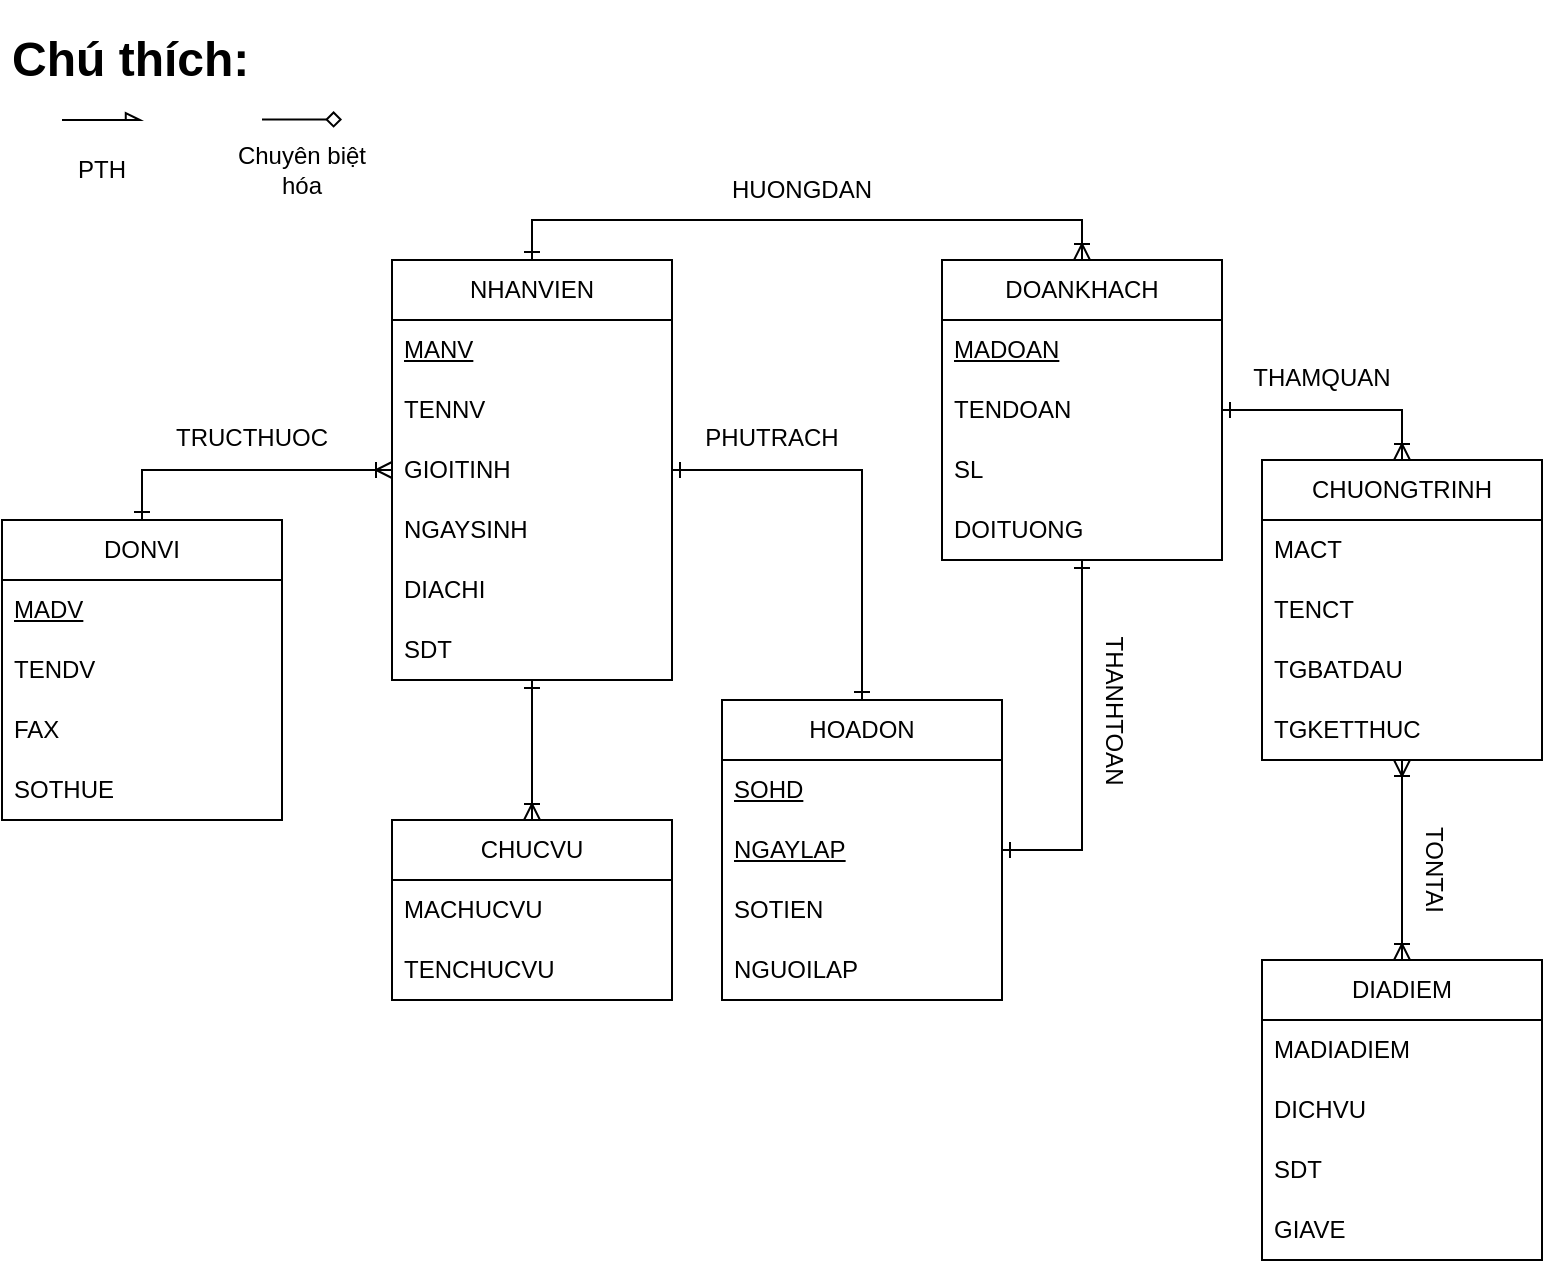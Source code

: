 <mxfile version="23.0.2" type="google" pages="5">
  <diagram name="bt1" id="QQmnQMaMbj445_7_Jpsu">
    <mxGraphModel grid="1" page="1" gridSize="10" guides="1" tooltips="1" connect="1" arrows="1" fold="1" pageScale="1" pageWidth="850" pageHeight="1100" math="0" shadow="0">
      <root>
        <mxCell id="0" />
        <mxCell id="1" parent="0" />
        <mxCell id="2URkRpyE8-gBRinANKgn-56" value="&lt;h1&gt;Chú thích:&lt;/h1&gt;" style="text;html=1;strokeColor=none;fillColor=none;spacing=5;spacingTop=-20;whiteSpace=wrap;overflow=hidden;rounded=0;" vertex="1" parent="1">
          <mxGeometry x="40" y="30" width="190" height="100" as="geometry" />
        </mxCell>
        <mxCell id="2URkRpyE8-gBRinANKgn-46" style="edgeStyle=orthogonalEdgeStyle;rounded=0;orthogonalLoop=1;jettySize=auto;html=1;exitX=0;exitY=0.5;exitDx=0;exitDy=0;entryX=0.5;entryY=0;entryDx=0;entryDy=0;endArrow=ERone;endFill=0;startArrow=ERoneToMany;startFill=0;" edge="1" parent="1" source="2URkRpyE8-gBRinANKgn-1" target="2URkRpyE8-gBRinANKgn-17">
          <mxGeometry relative="1" as="geometry" />
        </mxCell>
        <mxCell id="2URkRpyE8-gBRinANKgn-1" value="NHANVIEN" style="swimlane;fontStyle=0;childLayout=stackLayout;horizontal=1;startSize=30;horizontalStack=0;resizeParent=1;resizeParentMax=0;resizeLast=0;collapsible=1;marginBottom=0;whiteSpace=wrap;html=1;" vertex="1" parent="1">
          <mxGeometry x="235" y="150" width="140" height="210" as="geometry">
            <mxRectangle x="285" y="150" width="100" height="30" as="alternateBounds" />
          </mxGeometry>
        </mxCell>
        <mxCell id="2URkRpyE8-gBRinANKgn-2" value="&lt;u&gt;MANV&lt;/u&gt;" style="text;strokeColor=none;fillColor=none;align=left;verticalAlign=middle;spacingLeft=4;spacingRight=4;overflow=hidden;points=[[0,0.5],[1,0.5]];portConstraint=eastwest;rotatable=0;whiteSpace=wrap;html=1;" vertex="1" parent="2URkRpyE8-gBRinANKgn-1">
          <mxGeometry y="30" width="140" height="30" as="geometry" />
        </mxCell>
        <mxCell id="2URkRpyE8-gBRinANKgn-3" value="TENNV" style="text;strokeColor=none;fillColor=none;align=left;verticalAlign=middle;spacingLeft=4;spacingRight=4;overflow=hidden;points=[[0,0.5],[1,0.5]];portConstraint=eastwest;rotatable=0;whiteSpace=wrap;html=1;" vertex="1" parent="2URkRpyE8-gBRinANKgn-1">
          <mxGeometry y="60" width="140" height="30" as="geometry" />
        </mxCell>
        <mxCell id="2URkRpyE8-gBRinANKgn-4" value="GIOITINH" style="text;strokeColor=none;fillColor=none;align=left;verticalAlign=middle;spacingLeft=4;spacingRight=4;overflow=hidden;points=[[0,0.5],[1,0.5]];portConstraint=eastwest;rotatable=0;whiteSpace=wrap;html=1;" vertex="1" parent="2URkRpyE8-gBRinANKgn-1">
          <mxGeometry y="90" width="140" height="30" as="geometry" />
        </mxCell>
        <mxCell id="2URkRpyE8-gBRinANKgn-13" value="NGAYSINH" style="text;strokeColor=none;fillColor=none;align=left;verticalAlign=middle;spacingLeft=4;spacingRight=4;overflow=hidden;points=[[0,0.5],[1,0.5]];portConstraint=eastwest;rotatable=0;whiteSpace=wrap;html=1;" vertex="1" parent="2URkRpyE8-gBRinANKgn-1">
          <mxGeometry y="120" width="140" height="30" as="geometry" />
        </mxCell>
        <mxCell id="2URkRpyE8-gBRinANKgn-14" value="DIACHI" style="text;strokeColor=none;fillColor=none;align=left;verticalAlign=middle;spacingLeft=4;spacingRight=4;overflow=hidden;points=[[0,0.5],[1,0.5]];portConstraint=eastwest;rotatable=0;whiteSpace=wrap;html=1;" vertex="1" parent="2URkRpyE8-gBRinANKgn-1">
          <mxGeometry y="150" width="140" height="30" as="geometry" />
        </mxCell>
        <mxCell id="2URkRpyE8-gBRinANKgn-15" value="SDT" style="text;strokeColor=none;fillColor=none;align=left;verticalAlign=middle;spacingLeft=4;spacingRight=4;overflow=hidden;points=[[0,0.5],[1,0.5]];portConstraint=eastwest;rotatable=0;whiteSpace=wrap;html=1;" vertex="1" parent="2URkRpyE8-gBRinANKgn-1">
          <mxGeometry y="180" width="140" height="30" as="geometry" />
        </mxCell>
        <mxCell id="2URkRpyE8-gBRinANKgn-47" style="edgeStyle=orthogonalEdgeStyle;rounded=0;orthogonalLoop=1;jettySize=auto;html=1;exitX=0.5;exitY=0;exitDx=0;exitDy=0;entryX=0.5;entryY=0;entryDx=0;entryDy=0;endArrow=ERone;endFill=0;startArrow=ERoneToMany;startFill=0;" edge="1" parent="1" source="2URkRpyE8-gBRinANKgn-5" target="2URkRpyE8-gBRinANKgn-1">
          <mxGeometry relative="1" as="geometry" />
        </mxCell>
        <mxCell id="2URkRpyE8-gBRinANKgn-48" style="edgeStyle=orthogonalEdgeStyle;rounded=0;orthogonalLoop=1;jettySize=auto;html=1;exitX=1;exitY=0.5;exitDx=0;exitDy=0;entryX=0.5;entryY=0;entryDx=0;entryDy=0;startArrow=ERone;startFill=0;endArrow=ERoneToMany;endFill=0;" edge="1" parent="1" source="2URkRpyE8-gBRinANKgn-5" target="2URkRpyE8-gBRinANKgn-26">
          <mxGeometry relative="1" as="geometry" />
        </mxCell>
        <mxCell id="2URkRpyE8-gBRinANKgn-5" value="DOANKHACH" style="swimlane;fontStyle=0;childLayout=stackLayout;horizontal=1;startSize=30;horizontalStack=0;resizeParent=1;resizeParentMax=0;resizeLast=0;collapsible=1;marginBottom=0;whiteSpace=wrap;html=1;" vertex="1" parent="1">
          <mxGeometry x="510" y="150" width="140" height="150" as="geometry">
            <mxRectangle x="560" y="150" width="120" height="30" as="alternateBounds" />
          </mxGeometry>
        </mxCell>
        <mxCell id="2URkRpyE8-gBRinANKgn-6" value="&lt;u&gt;MADOAN&lt;/u&gt;" style="text;strokeColor=none;fillColor=none;align=left;verticalAlign=middle;spacingLeft=4;spacingRight=4;overflow=hidden;points=[[0,0.5],[1,0.5]];portConstraint=eastwest;rotatable=0;whiteSpace=wrap;html=1;" vertex="1" parent="2URkRpyE8-gBRinANKgn-5">
          <mxGeometry y="30" width="140" height="30" as="geometry" />
        </mxCell>
        <mxCell id="2URkRpyE8-gBRinANKgn-7" value="TENDOAN" style="text;strokeColor=none;fillColor=none;align=left;verticalAlign=middle;spacingLeft=4;spacingRight=4;overflow=hidden;points=[[0,0.5],[1,0.5]];portConstraint=eastwest;rotatable=0;whiteSpace=wrap;html=1;" vertex="1" parent="2URkRpyE8-gBRinANKgn-5">
          <mxGeometry y="60" width="140" height="30" as="geometry" />
        </mxCell>
        <mxCell id="2URkRpyE8-gBRinANKgn-8" value="SL" style="text;strokeColor=none;fillColor=none;align=left;verticalAlign=middle;spacingLeft=4;spacingRight=4;overflow=hidden;points=[[0,0.5],[1,0.5]];portConstraint=eastwest;rotatable=0;whiteSpace=wrap;html=1;" vertex="1" parent="2URkRpyE8-gBRinANKgn-5">
          <mxGeometry y="90" width="140" height="30" as="geometry" />
        </mxCell>
        <mxCell id="2URkRpyE8-gBRinANKgn-16" value="DOITUONG" style="text;strokeColor=none;fillColor=none;align=left;verticalAlign=middle;spacingLeft=4;spacingRight=4;overflow=hidden;points=[[0,0.5],[1,0.5]];portConstraint=eastwest;rotatable=0;whiteSpace=wrap;html=1;" vertex="1" parent="2URkRpyE8-gBRinANKgn-5">
          <mxGeometry y="120" width="140" height="30" as="geometry" />
        </mxCell>
        <mxCell id="2URkRpyE8-gBRinANKgn-17" value="DONVI" style="swimlane;fontStyle=0;childLayout=stackLayout;horizontal=1;startSize=30;horizontalStack=0;resizeParent=1;resizeParentMax=0;resizeLast=0;collapsible=1;marginBottom=0;whiteSpace=wrap;html=1;" vertex="1" parent="1">
          <mxGeometry x="40" y="280" width="140" height="150" as="geometry" />
        </mxCell>
        <mxCell id="2URkRpyE8-gBRinANKgn-18" value="&lt;u&gt;MADV&lt;/u&gt;" style="text;strokeColor=none;fillColor=none;align=left;verticalAlign=middle;spacingLeft=4;spacingRight=4;overflow=hidden;points=[[0,0.5],[1,0.5]];portConstraint=eastwest;rotatable=0;whiteSpace=wrap;html=1;" vertex="1" parent="2URkRpyE8-gBRinANKgn-17">
          <mxGeometry y="30" width="140" height="30" as="geometry" />
        </mxCell>
        <mxCell id="2URkRpyE8-gBRinANKgn-19" value="TENDV" style="text;strokeColor=none;fillColor=none;align=left;verticalAlign=middle;spacingLeft=4;spacingRight=4;overflow=hidden;points=[[0,0.5],[1,0.5]];portConstraint=eastwest;rotatable=0;whiteSpace=wrap;html=1;" vertex="1" parent="2URkRpyE8-gBRinANKgn-17">
          <mxGeometry y="60" width="140" height="30" as="geometry" />
        </mxCell>
        <mxCell id="2URkRpyE8-gBRinANKgn-20" value="FAX" style="text;strokeColor=none;fillColor=none;align=left;verticalAlign=middle;spacingLeft=4;spacingRight=4;overflow=hidden;points=[[0,0.5],[1,0.5]];portConstraint=eastwest;rotatable=0;whiteSpace=wrap;html=1;" vertex="1" parent="2URkRpyE8-gBRinANKgn-17">
          <mxGeometry y="90" width="140" height="30" as="geometry" />
        </mxCell>
        <mxCell id="2URkRpyE8-gBRinANKgn-21" value="SOTHUE" style="text;strokeColor=none;fillColor=none;align=left;verticalAlign=middle;spacingLeft=4;spacingRight=4;overflow=hidden;points=[[0,0.5],[1,0.5]];portConstraint=eastwest;rotatable=0;whiteSpace=wrap;html=1;" vertex="1" parent="2URkRpyE8-gBRinANKgn-17">
          <mxGeometry y="120" width="140" height="30" as="geometry" />
        </mxCell>
        <mxCell id="2URkRpyE8-gBRinANKgn-57" style="edgeStyle=orthogonalEdgeStyle;rounded=0;orthogonalLoop=1;jettySize=auto;html=1;exitX=0.5;exitY=0;exitDx=0;exitDy=0;endArrow=ERone;endFill=0;startArrow=ERoneToMany;startFill=0;" edge="1" parent="1" source="2URkRpyE8-gBRinANKgn-22" target="2URkRpyE8-gBRinANKgn-1">
          <mxGeometry relative="1" as="geometry" />
        </mxCell>
        <mxCell id="2URkRpyE8-gBRinANKgn-22" value="CHUCVU" style="swimlane;fontStyle=0;childLayout=stackLayout;horizontal=1;startSize=30;horizontalStack=0;resizeParent=1;resizeParentMax=0;resizeLast=0;collapsible=1;marginBottom=0;whiteSpace=wrap;html=1;" vertex="1" parent="1">
          <mxGeometry x="235" y="430" width="140" height="90" as="geometry">
            <mxRectangle x="310" y="430" width="90" height="30" as="alternateBounds" />
          </mxGeometry>
        </mxCell>
        <mxCell id="2URkRpyE8-gBRinANKgn-23" value="MACHUCVU" style="text;strokeColor=none;fillColor=none;align=left;verticalAlign=middle;spacingLeft=4;spacingRight=4;overflow=hidden;points=[[0,0.5],[1,0.5]];portConstraint=eastwest;rotatable=0;whiteSpace=wrap;html=1;" vertex="1" parent="2URkRpyE8-gBRinANKgn-22">
          <mxGeometry y="30" width="140" height="30" as="geometry" />
        </mxCell>
        <mxCell id="2URkRpyE8-gBRinANKgn-24" value="TENCHUCVU" style="text;strokeColor=none;fillColor=none;align=left;verticalAlign=middle;spacingLeft=4;spacingRight=4;overflow=hidden;points=[[0,0.5],[1,0.5]];portConstraint=eastwest;rotatable=0;whiteSpace=wrap;html=1;" vertex="1" parent="2URkRpyE8-gBRinANKgn-22">
          <mxGeometry y="60" width="140" height="30" as="geometry" />
        </mxCell>
        <mxCell id="2URkRpyE8-gBRinANKgn-26" value="CHUONGTRINH" style="swimlane;fontStyle=0;childLayout=stackLayout;horizontal=1;startSize=30;horizontalStack=0;resizeParent=1;resizeParentMax=0;resizeLast=0;collapsible=1;marginBottom=0;whiteSpace=wrap;html=1;" vertex="1" parent="1">
          <mxGeometry x="670" y="250" width="140" height="150" as="geometry">
            <mxRectangle x="720" y="250" width="130" height="30" as="alternateBounds" />
          </mxGeometry>
        </mxCell>
        <mxCell id="2URkRpyE8-gBRinANKgn-27" value="MACT" style="text;strokeColor=none;fillColor=none;align=left;verticalAlign=middle;spacingLeft=4;spacingRight=4;overflow=hidden;points=[[0,0.5],[1,0.5]];portConstraint=eastwest;rotatable=0;whiteSpace=wrap;html=1;" vertex="1" parent="2URkRpyE8-gBRinANKgn-26">
          <mxGeometry y="30" width="140" height="30" as="geometry" />
        </mxCell>
        <mxCell id="2URkRpyE8-gBRinANKgn-28" value="TENCT" style="text;strokeColor=none;fillColor=none;align=left;verticalAlign=middle;spacingLeft=4;spacingRight=4;overflow=hidden;points=[[0,0.5],[1,0.5]];portConstraint=eastwest;rotatable=0;whiteSpace=wrap;html=1;" vertex="1" parent="2URkRpyE8-gBRinANKgn-26">
          <mxGeometry y="60" width="140" height="30" as="geometry" />
        </mxCell>
        <mxCell id="2URkRpyE8-gBRinANKgn-29" value="TGBATDAU" style="text;strokeColor=none;fillColor=none;align=left;verticalAlign=middle;spacingLeft=4;spacingRight=4;overflow=hidden;points=[[0,0.5],[1,0.5]];portConstraint=eastwest;rotatable=0;whiteSpace=wrap;html=1;" vertex="1" parent="2URkRpyE8-gBRinANKgn-26">
          <mxGeometry y="90" width="140" height="30" as="geometry" />
        </mxCell>
        <mxCell id="2URkRpyE8-gBRinANKgn-30" value="TGKETTHUC" style="text;strokeColor=none;fillColor=none;align=left;verticalAlign=middle;spacingLeft=4;spacingRight=4;overflow=hidden;points=[[0,0.5],[1,0.5]];portConstraint=eastwest;rotatable=0;whiteSpace=wrap;html=1;" vertex="1" parent="2URkRpyE8-gBRinANKgn-26">
          <mxGeometry y="120" width="140" height="30" as="geometry" />
        </mxCell>
        <mxCell id="2URkRpyE8-gBRinANKgn-53" style="edgeStyle=orthogonalEdgeStyle;rounded=0;orthogonalLoop=1;jettySize=auto;html=1;exitX=0.5;exitY=0;exitDx=0;exitDy=0;entryX=0.5;entryY=1;entryDx=0;entryDy=0;endArrow=ERoneToMany;endFill=0;startArrow=ERoneToMany;startFill=0;" edge="1" parent="1" source="2URkRpyE8-gBRinANKgn-32" target="2URkRpyE8-gBRinANKgn-26">
          <mxGeometry relative="1" as="geometry" />
        </mxCell>
        <mxCell id="2URkRpyE8-gBRinANKgn-32" value="DIADIEM" style="swimlane;fontStyle=0;childLayout=stackLayout;horizontal=1;startSize=30;horizontalStack=0;resizeParent=1;resizeParentMax=0;resizeLast=0;collapsible=1;marginBottom=0;whiteSpace=wrap;html=1;" vertex="1" parent="1">
          <mxGeometry x="670" y="500" width="140" height="150" as="geometry">
            <mxRectangle x="695" y="480" width="90" height="30" as="alternateBounds" />
          </mxGeometry>
        </mxCell>
        <mxCell id="2URkRpyE8-gBRinANKgn-33" value="MADIADIEM" style="text;strokeColor=none;fillColor=none;align=left;verticalAlign=middle;spacingLeft=4;spacingRight=4;overflow=hidden;points=[[0,0.5],[1,0.5]];portConstraint=eastwest;rotatable=0;whiteSpace=wrap;html=1;" vertex="1" parent="2URkRpyE8-gBRinANKgn-32">
          <mxGeometry y="30" width="140" height="30" as="geometry" />
        </mxCell>
        <mxCell id="2URkRpyE8-gBRinANKgn-34" value="DICHVU" style="text;strokeColor=none;fillColor=none;align=left;verticalAlign=middle;spacingLeft=4;spacingRight=4;overflow=hidden;points=[[0,0.5],[1,0.5]];portConstraint=eastwest;rotatable=0;whiteSpace=wrap;html=1;" vertex="1" parent="2URkRpyE8-gBRinANKgn-32">
          <mxGeometry y="60" width="140" height="30" as="geometry" />
        </mxCell>
        <mxCell id="2URkRpyE8-gBRinANKgn-35" value="SDT" style="text;strokeColor=none;fillColor=none;align=left;verticalAlign=middle;spacingLeft=4;spacingRight=4;overflow=hidden;points=[[0,0.5],[1,0.5]];portConstraint=eastwest;rotatable=0;whiteSpace=wrap;html=1;" vertex="1" parent="2URkRpyE8-gBRinANKgn-32">
          <mxGeometry y="90" width="140" height="30" as="geometry" />
        </mxCell>
        <mxCell id="2URkRpyE8-gBRinANKgn-36" value="GIAVE" style="text;strokeColor=none;fillColor=none;align=left;verticalAlign=middle;spacingLeft=4;spacingRight=4;overflow=hidden;points=[[0,0.5],[1,0.5]];portConstraint=eastwest;rotatable=0;whiteSpace=wrap;html=1;" vertex="1" parent="2URkRpyE8-gBRinANKgn-32">
          <mxGeometry y="120" width="140" height="30" as="geometry" />
        </mxCell>
        <mxCell id="2URkRpyE8-gBRinANKgn-42" style="edgeStyle=orthogonalEdgeStyle;rounded=0;orthogonalLoop=1;jettySize=auto;html=1;exitX=0.5;exitY=0;exitDx=0;exitDy=0;entryX=1;entryY=0.5;entryDx=0;entryDy=0;endArrow=ERone;endFill=0;startArrow=ERone;startFill=0;" edge="1" parent="1" source="2URkRpyE8-gBRinANKgn-37" target="2URkRpyE8-gBRinANKgn-1">
          <mxGeometry relative="1" as="geometry" />
        </mxCell>
        <mxCell id="2URkRpyE8-gBRinANKgn-55" style="edgeStyle=orthogonalEdgeStyle;rounded=0;orthogonalLoop=1;jettySize=auto;html=1;exitX=1;exitY=0.5;exitDx=0;exitDy=0;entryX=0.5;entryY=1;entryDx=0;entryDy=0;startArrow=ERone;startFill=0;endArrow=ERone;endFill=0;" edge="1" parent="1" source="2URkRpyE8-gBRinANKgn-37" target="2URkRpyE8-gBRinANKgn-5">
          <mxGeometry relative="1" as="geometry" />
        </mxCell>
        <mxCell id="2URkRpyE8-gBRinANKgn-37" value="HOADON" style="swimlane;fontStyle=0;childLayout=stackLayout;horizontal=1;startSize=30;horizontalStack=0;resizeParent=1;resizeParentMax=0;resizeLast=0;collapsible=1;marginBottom=0;whiteSpace=wrap;html=1;" vertex="1" parent="1">
          <mxGeometry x="400" y="370" width="140" height="150" as="geometry">
            <mxRectangle x="490" y="320" width="90" height="30" as="alternateBounds" />
          </mxGeometry>
        </mxCell>
        <mxCell id="2URkRpyE8-gBRinANKgn-38" value="&lt;u&gt;SOHD&lt;/u&gt;" style="text;strokeColor=none;fillColor=none;align=left;verticalAlign=middle;spacingLeft=4;spacingRight=4;overflow=hidden;points=[[0,0.5],[1,0.5]];portConstraint=eastwest;rotatable=0;whiteSpace=wrap;html=1;" vertex="1" parent="2URkRpyE8-gBRinANKgn-37">
          <mxGeometry y="30" width="140" height="30" as="geometry" />
        </mxCell>
        <mxCell id="2URkRpyE8-gBRinANKgn-39" value="&lt;u&gt;NGAYLAP&lt;/u&gt;" style="text;strokeColor=none;fillColor=none;align=left;verticalAlign=middle;spacingLeft=4;spacingRight=4;overflow=hidden;points=[[0,0.5],[1,0.5]];portConstraint=eastwest;rotatable=0;whiteSpace=wrap;html=1;" vertex="1" parent="2URkRpyE8-gBRinANKgn-37">
          <mxGeometry y="60" width="140" height="30" as="geometry" />
        </mxCell>
        <mxCell id="2URkRpyE8-gBRinANKgn-40" value="SOTIEN" style="text;strokeColor=none;fillColor=none;align=left;verticalAlign=middle;spacingLeft=4;spacingRight=4;overflow=hidden;points=[[0,0.5],[1,0.5]];portConstraint=eastwest;rotatable=0;whiteSpace=wrap;html=1;" vertex="1" parent="2URkRpyE8-gBRinANKgn-37">
          <mxGeometry y="90" width="140" height="30" as="geometry" />
        </mxCell>
        <mxCell id="2URkRpyE8-gBRinANKgn-41" value="NGUOILAP" style="text;strokeColor=none;fillColor=none;align=left;verticalAlign=middle;spacingLeft=4;spacingRight=4;overflow=hidden;points=[[0,0.5],[1,0.5]];portConstraint=eastwest;rotatable=0;whiteSpace=wrap;html=1;" vertex="1" parent="2URkRpyE8-gBRinANKgn-37">
          <mxGeometry y="120" width="140" height="30" as="geometry" />
        </mxCell>
        <mxCell id="2URkRpyE8-gBRinANKgn-44" value="" style="endArrow=async;html=1;rounded=0;endFill=0;" edge="1" parent="1">
          <mxGeometry width="50" height="50" relative="1" as="geometry">
            <mxPoint x="70" y="80" as="sourcePoint" />
            <mxPoint x="110" y="80" as="targetPoint" />
          </mxGeometry>
        </mxCell>
        <mxCell id="2URkRpyE8-gBRinANKgn-45" value="PTH" style="text;html=1;strokeColor=none;fillColor=none;align=center;verticalAlign=middle;whiteSpace=wrap;rounded=0;" vertex="1" parent="1">
          <mxGeometry x="60" y="90" width="60" height="30" as="geometry" />
        </mxCell>
        <mxCell id="2URkRpyE8-gBRinANKgn-59" value="" style="endArrow=diamond;html=1;rounded=0;endFill=0;" edge="1" parent="1">
          <mxGeometry width="50" height="50" relative="1" as="geometry">
            <mxPoint x="170" y="79.71" as="sourcePoint" />
            <mxPoint x="210" y="79.71" as="targetPoint" />
          </mxGeometry>
        </mxCell>
        <mxCell id="2URkRpyE8-gBRinANKgn-60" value="Chuyên biệt hóa" style="text;html=1;strokeColor=none;fillColor=none;align=center;verticalAlign=middle;whiteSpace=wrap;rounded=0;" vertex="1" parent="1">
          <mxGeometry x="150" y="90" width="80" height="30" as="geometry" />
        </mxCell>
        <mxCell id="Q3I-XX2uvWnwoBvOAQ2p-1" value="THAMQUAN" style="text;html=1;strokeColor=none;fillColor=none;align=center;verticalAlign=middle;whiteSpace=wrap;rounded=0;" vertex="1" parent="1">
          <mxGeometry x="660" y="194" width="80" height="30" as="geometry" />
        </mxCell>
        <mxCell id="Q3I-XX2uvWnwoBvOAQ2p-2" value="HUONGDAN" style="text;html=1;strokeColor=none;fillColor=none;align=center;verticalAlign=middle;whiteSpace=wrap;rounded=0;" vertex="1" parent="1">
          <mxGeometry x="400" y="100" width="80" height="30" as="geometry" />
        </mxCell>
        <mxCell id="Q3I-XX2uvWnwoBvOAQ2p-3" value="TRUCTHUOC" style="text;html=1;strokeColor=none;fillColor=none;align=center;verticalAlign=middle;whiteSpace=wrap;rounded=0;" vertex="1" parent="1">
          <mxGeometry x="120" y="224" width="90" height="30" as="geometry" />
        </mxCell>
        <mxCell id="Q3I-XX2uvWnwoBvOAQ2p-4" value="PHUTRACH" style="text;html=1;strokeColor=none;fillColor=none;align=center;verticalAlign=middle;whiteSpace=wrap;rounded=0;" vertex="1" parent="1">
          <mxGeometry x="385" y="224" width="80" height="30" as="geometry" />
        </mxCell>
        <mxCell id="Q3I-XX2uvWnwoBvOAQ2p-5" value="THANHTOAN" style="text;html=1;align=center;verticalAlign=middle;resizable=0;points=[];autosize=1;strokeColor=none;fillColor=none;rotation=90;" vertex="1" parent="1">
          <mxGeometry x="546" y="360" width="100" height="30" as="geometry" />
        </mxCell>
        <mxCell id="Q3I-XX2uvWnwoBvOAQ2p-7" value="TONTAI" style="text;html=1;strokeColor=none;fillColor=none;align=center;verticalAlign=middle;whiteSpace=wrap;rounded=0;rotation=90;" vertex="1" parent="1">
          <mxGeometry x="726" y="440" width="60" height="30" as="geometry" />
        </mxCell>
      </root>
    </mxGraphModel>
  </diagram>
  <diagram id="jmiChXcjWeMvb_-4Bc6u" name="bt2">
    <mxGraphModel grid="1" page="1" gridSize="10" guides="1" tooltips="1" connect="1" arrows="1" fold="1" pageScale="1" pageWidth="850" pageHeight="1100" math="0" shadow="0">
      <root>
        <mxCell id="0" />
        <mxCell id="1" parent="0" />
        <mxCell id="K_fwnGmHoS8gzE2FIK0G-28" style="edgeStyle=orthogonalEdgeStyle;rounded=0;orthogonalLoop=1;jettySize=auto;html=1;exitX=0.5;exitY=0;exitDx=0;exitDy=0;entryX=0.5;entryY=0;entryDx=0;entryDy=0;endArrow=ERoneToMany;endFill=0;startArrow=ERoneToMany;startFill=0;" edge="1" parent="1" source="K_fwnGmHoS8gzE2FIK0G-1" target="K_fwnGmHoS8gzE2FIK0G-24">
          <mxGeometry relative="1" as="geometry" />
        </mxCell>
        <mxCell id="K_fwnGmHoS8gzE2FIK0G-1" value="DAUSACH" style="swimlane;fontStyle=0;childLayout=stackLayout;horizontal=1;startSize=30;horizontalStack=0;resizeParent=1;resizeParentMax=0;resizeLast=0;collapsible=1;marginBottom=0;whiteSpace=wrap;html=1;" vertex="1" parent="1">
          <mxGeometry x="65" y="80" width="140" height="270" as="geometry">
            <mxRectangle x="40" y="80" width="70" height="30" as="alternateBounds" />
          </mxGeometry>
        </mxCell>
        <mxCell id="K_fwnGmHoS8gzE2FIK0G-2" value="&lt;b style=&quot;&quot;&gt;&lt;u&gt;MASACH&lt;/u&gt;&lt;/b&gt;" style="text;strokeColor=none;fillColor=none;align=left;verticalAlign=middle;spacingLeft=4;spacingRight=4;overflow=hidden;points=[[0,0.5],[1,0.5]];portConstraint=eastwest;rotatable=0;whiteSpace=wrap;html=1;" vertex="1" parent="K_fwnGmHoS8gzE2FIK0G-1">
          <mxGeometry y="30" width="140" height="30" as="geometry" />
        </mxCell>
        <mxCell id="K_fwnGmHoS8gzE2FIK0G-3" value="TENSACH" style="text;strokeColor=none;fillColor=none;align=left;verticalAlign=middle;spacingLeft=4;spacingRight=4;overflow=hidden;points=[[0,0.5],[1,0.5]];portConstraint=eastwest;rotatable=0;whiteSpace=wrap;html=1;" vertex="1" parent="K_fwnGmHoS8gzE2FIK0G-1">
          <mxGeometry y="60" width="140" height="30" as="geometry" />
        </mxCell>
        <mxCell id="K_fwnGmHoS8gzE2FIK0G-4" value="TENTACGIA" style="text;strokeColor=none;fillColor=none;align=left;verticalAlign=middle;spacingLeft=4;spacingRight=4;overflow=hidden;points=[[0,0.5],[1,0.5]];portConstraint=eastwest;rotatable=0;whiteSpace=wrap;html=1;" vertex="1" parent="K_fwnGmHoS8gzE2FIK0G-1">
          <mxGeometry y="90" width="140" height="30" as="geometry" />
        </mxCell>
        <mxCell id="K_fwnGmHoS8gzE2FIK0G-5" value="NXB" style="text;strokeColor=none;fillColor=none;align=left;verticalAlign=middle;spacingLeft=4;spacingRight=4;overflow=hidden;points=[[0,0.5],[1,0.5]];portConstraint=eastwest;rotatable=0;whiteSpace=wrap;html=1;" vertex="1" parent="K_fwnGmHoS8gzE2FIK0G-1">
          <mxGeometry y="120" width="140" height="30" as="geometry" />
        </mxCell>
        <mxCell id="K_fwnGmHoS8gzE2FIK0G-6" value="NAMXB" style="text;strokeColor=none;fillColor=none;align=left;verticalAlign=middle;spacingLeft=4;spacingRight=4;overflow=hidden;points=[[0,0.5],[1,0.5]];portConstraint=eastwest;rotatable=0;whiteSpace=wrap;html=1;" vertex="1" parent="K_fwnGmHoS8gzE2FIK0G-1">
          <mxGeometry y="150" width="140" height="30" as="geometry" />
        </mxCell>
        <mxCell id="K_fwnGmHoS8gzE2FIK0G-7" value="SOTRANG" style="text;strokeColor=none;fillColor=none;align=left;verticalAlign=middle;spacingLeft=4;spacingRight=4;overflow=hidden;points=[[0,0.5],[1,0.5]];portConstraint=eastwest;rotatable=0;whiteSpace=wrap;html=1;" vertex="1" parent="K_fwnGmHoS8gzE2FIK0G-1">
          <mxGeometry y="180" width="140" height="30" as="geometry" />
        </mxCell>
        <mxCell id="K_fwnGmHoS8gzE2FIK0G-8" value="TOMTAT" style="text;strokeColor=none;fillColor=none;align=left;verticalAlign=middle;spacingLeft=4;spacingRight=4;overflow=hidden;points=[[0,0.5],[1,0.5]];portConstraint=eastwest;rotatable=0;whiteSpace=wrap;html=1;" vertex="1" parent="K_fwnGmHoS8gzE2FIK0G-1">
          <mxGeometry y="210" width="140" height="30" as="geometry" />
        </mxCell>
        <mxCell id="K_fwnGmHoS8gzE2FIK0G-9" value="SL" style="text;strokeColor=none;fillColor=none;align=left;verticalAlign=middle;spacingLeft=4;spacingRight=4;overflow=hidden;points=[[0,0.5],[1,0.5]];portConstraint=eastwest;rotatable=0;whiteSpace=wrap;html=1;" vertex="1" parent="K_fwnGmHoS8gzE2FIK0G-1">
          <mxGeometry y="240" width="140" height="30" as="geometry" />
        </mxCell>
        <mxCell id="K_fwnGmHoS8gzE2FIK0G-30" style="edgeStyle=orthogonalEdgeStyle;rounded=0;orthogonalLoop=1;jettySize=auto;html=1;exitX=1;exitY=0.5;exitDx=0;exitDy=0;entryX=0.5;entryY=0;entryDx=0;entryDy=0;endArrow=ERone;endFill=0;startArrow=ERone;startFill=0;" edge="1" parent="1" source="K_fwnGmHoS8gzE2FIK0G-10" target="K_fwnGmHoS8gzE2FIK0G-15">
          <mxGeometry relative="1" as="geometry" />
        </mxCell>
        <mxCell id="K_fwnGmHoS8gzE2FIK0G-10" value="THETHUVIEN" style="swimlane;fontStyle=0;childLayout=stackLayout;horizontal=1;startSize=30;horizontalStack=0;resizeParent=1;resizeParentMax=0;resizeLast=0;collapsible=1;marginBottom=0;whiteSpace=wrap;html=1;" vertex="1" parent="1">
          <mxGeometry x="315" y="200" width="140" height="150" as="geometry">
            <mxRectangle x="260" y="200" width="120" height="30" as="alternateBounds" />
          </mxGeometry>
        </mxCell>
        <mxCell id="K_fwnGmHoS8gzE2FIK0G-11" value="&lt;u&gt;&lt;b&gt;MASOTHE&lt;/b&gt;&lt;/u&gt;" style="text;strokeColor=none;fillColor=none;align=left;verticalAlign=middle;spacingLeft=4;spacingRight=4;overflow=hidden;points=[[0,0.5],[1,0.5]];portConstraint=eastwest;rotatable=0;whiteSpace=wrap;html=1;" vertex="1" parent="K_fwnGmHoS8gzE2FIK0G-10">
          <mxGeometry y="30" width="140" height="30" as="geometry" />
        </mxCell>
        <mxCell id="K_fwnGmHoS8gzE2FIK0G-12" value="TENCHUTHE" style="text;strokeColor=none;fillColor=none;align=left;verticalAlign=middle;spacingLeft=4;spacingRight=4;overflow=hidden;points=[[0,0.5],[1,0.5]];portConstraint=eastwest;rotatable=0;whiteSpace=wrap;html=1;" vertex="1" parent="K_fwnGmHoS8gzE2FIK0G-10">
          <mxGeometry y="60" width="140" height="30" as="geometry" />
        </mxCell>
        <mxCell id="K_fwnGmHoS8gzE2FIK0G-13" value="&lt;u&gt;TENLOP&lt;/u&gt;" style="text;strokeColor=none;fillColor=none;align=left;verticalAlign=middle;spacingLeft=4;spacingRight=4;overflow=hidden;points=[[0,0.5],[1,0.5]];portConstraint=eastwest;rotatable=0;whiteSpace=wrap;html=1;" vertex="1" parent="K_fwnGmHoS8gzE2FIK0G-10">
          <mxGeometry y="90" width="140" height="30" as="geometry" />
        </mxCell>
        <mxCell id="K_fwnGmHoS8gzE2FIK0G-14" value="&lt;u&gt;TENNGANH&lt;/u&gt;" style="text;strokeColor=none;fillColor=none;align=left;verticalAlign=middle;spacingLeft=4;spacingRight=4;overflow=hidden;points=[[0,0.5],[1,0.5]];portConstraint=eastwest;rotatable=0;whiteSpace=wrap;html=1;" vertex="1" parent="K_fwnGmHoS8gzE2FIK0G-10">
          <mxGeometry y="120" width="140" height="30" as="geometry" />
        </mxCell>
        <mxCell id="K_fwnGmHoS8gzE2FIK0G-15" value="LOP" style="swimlane;fontStyle=0;childLayout=stackLayout;horizontal=1;startSize=30;horizontalStack=0;resizeParent=1;resizeParentMax=0;resizeLast=0;collapsible=1;marginBottom=0;whiteSpace=wrap;html=1;" vertex="1" parent="1">
          <mxGeometry x="645" y="440" width="140" height="90" as="geometry">
            <mxRectangle x="400" y="440" width="60" height="30" as="alternateBounds" />
          </mxGeometry>
        </mxCell>
        <mxCell id="K_fwnGmHoS8gzE2FIK0G-16" value="MALOP" style="text;strokeColor=none;fillColor=none;align=left;verticalAlign=middle;spacingLeft=4;spacingRight=4;overflow=hidden;points=[[0,0.5],[1,0.5]];portConstraint=eastwest;rotatable=0;whiteSpace=wrap;html=1;" vertex="1" parent="K_fwnGmHoS8gzE2FIK0G-15">
          <mxGeometry y="30" width="140" height="30" as="geometry" />
        </mxCell>
        <mxCell id="K_fwnGmHoS8gzE2FIK0G-17" value="&lt;u&gt;&lt;b&gt;TENLOP&lt;/b&gt;&lt;/u&gt;" style="text;strokeColor=none;fillColor=none;align=left;verticalAlign=middle;spacingLeft=4;spacingRight=4;overflow=hidden;points=[[0,0.5],[1,0.5]];portConstraint=eastwest;rotatable=0;whiteSpace=wrap;html=1;" vertex="1" parent="K_fwnGmHoS8gzE2FIK0G-15">
          <mxGeometry y="60" width="140" height="30" as="geometry" />
        </mxCell>
        <mxCell id="K_fwnGmHoS8gzE2FIK0G-29" style="edgeStyle=orthogonalEdgeStyle;rounded=0;orthogonalLoop=1;jettySize=auto;html=1;exitX=1;exitY=0.5;exitDx=0;exitDy=0;entryX=0;entryY=0.5;entryDx=0;entryDy=0;startArrow=ERone;startFill=0;endArrow=ERoneToMany;endFill=0;" edge="1" parent="1" source="K_fwnGmHoS8gzE2FIK0G-19" target="K_fwnGmHoS8gzE2FIK0G-15">
          <mxGeometry relative="1" as="geometry" />
        </mxCell>
        <mxCell id="K_fwnGmHoS8gzE2FIK0G-19" value="NGANH" style="swimlane;fontStyle=0;childLayout=stackLayout;horizontal=1;startSize=30;horizontalStack=0;resizeParent=1;resizeParentMax=0;resizeLast=0;collapsible=1;marginBottom=0;whiteSpace=wrap;html=1;" vertex="1" parent="1">
          <mxGeometry x="395" y="440" width="140" height="90" as="geometry">
            <mxRectangle x="120" y="440" width="80" height="30" as="alternateBounds" />
          </mxGeometry>
        </mxCell>
        <mxCell id="K_fwnGmHoS8gzE2FIK0G-20" value="MANGANH" style="text;strokeColor=none;fillColor=none;align=left;verticalAlign=middle;spacingLeft=4;spacingRight=4;overflow=hidden;points=[[0,0.5],[1,0.5]];portConstraint=eastwest;rotatable=0;whiteSpace=wrap;html=1;" vertex="1" parent="K_fwnGmHoS8gzE2FIK0G-19">
          <mxGeometry y="30" width="140" height="30" as="geometry" />
        </mxCell>
        <mxCell id="K_fwnGmHoS8gzE2FIK0G-21" value="&lt;u&gt;&lt;b&gt;TENNGANH&lt;/b&gt;&lt;/u&gt;" style="text;strokeColor=none;fillColor=none;align=left;verticalAlign=middle;spacingLeft=4;spacingRight=4;overflow=hidden;points=[[0,0.5],[1,0.5]];portConstraint=eastwest;rotatable=0;whiteSpace=wrap;html=1;" vertex="1" parent="K_fwnGmHoS8gzE2FIK0G-19">
          <mxGeometry y="60" width="140" height="30" as="geometry" />
        </mxCell>
        <mxCell id="K_fwnGmHoS8gzE2FIK0G-24" value="PHIEUMUON" style="swimlane;fontStyle=0;childLayout=stackLayout;horizontal=1;startSize=30;horizontalStack=0;resizeParent=1;resizeParentMax=0;resizeLast=0;collapsible=1;marginBottom=0;whiteSpace=wrap;html=1;" vertex="1" parent="1">
          <mxGeometry x="595" y="80" width="140" height="150" as="geometry">
            <mxRectangle x="540" y="80" width="110" height="30" as="alternateBounds" />
          </mxGeometry>
        </mxCell>
        <mxCell id="K_fwnGmHoS8gzE2FIK0G-25" value="&lt;u&gt;&lt;b&gt;SOPHIEU&lt;/b&gt;&lt;/u&gt;" style="text;strokeColor=none;fillColor=none;align=left;verticalAlign=middle;spacingLeft=4;spacingRight=4;overflow=hidden;points=[[0,0.5],[1,0.5]];portConstraint=eastwest;rotatable=0;whiteSpace=wrap;html=1;" vertex="1" parent="K_fwnGmHoS8gzE2FIK0G-24">
          <mxGeometry y="30" width="140" height="30" as="geometry" />
        </mxCell>
        <mxCell id="K_fwnGmHoS8gzE2FIK0G-26" value="&lt;u&gt;&lt;b&gt;NGAYMUON&lt;/b&gt;&lt;/u&gt;" style="text;strokeColor=none;fillColor=none;align=left;verticalAlign=middle;spacingLeft=4;spacingRight=4;overflow=hidden;points=[[0,0.5],[1,0.5]];portConstraint=eastwest;rotatable=0;whiteSpace=wrap;html=1;" vertex="1" parent="K_fwnGmHoS8gzE2FIK0G-24">
          <mxGeometry y="60" width="140" height="30" as="geometry" />
        </mxCell>
        <mxCell id="K_fwnGmHoS8gzE2FIK0G-27" value="NGAYTRA" style="text;strokeColor=none;fillColor=none;align=left;verticalAlign=middle;spacingLeft=4;spacingRight=4;overflow=hidden;points=[[0,0.5],[1,0.5]];portConstraint=eastwest;rotatable=0;whiteSpace=wrap;html=1;" vertex="1" parent="K_fwnGmHoS8gzE2FIK0G-24">
          <mxGeometry y="90" width="140" height="30" as="geometry" />
        </mxCell>
        <mxCell id="aU9_E2gweNxdos4vTkEi-1" value="TINHTRANG" style="text;strokeColor=none;fillColor=none;align=left;verticalAlign=middle;spacingLeft=4;spacingRight=4;overflow=hidden;points=[[0,0.5],[1,0.5]];portConstraint=eastwest;rotatable=0;whiteSpace=wrap;html=1;" vertex="1" parent="K_fwnGmHoS8gzE2FIK0G-24">
          <mxGeometry y="120" width="140" height="30" as="geometry" />
        </mxCell>
        <mxCell id="K_fwnGmHoS8gzE2FIK0G-31" style="edgeStyle=orthogonalEdgeStyle;rounded=0;orthogonalLoop=1;jettySize=auto;html=1;exitX=0;exitY=0.5;exitDx=0;exitDy=0;entryX=0.5;entryY=0;entryDx=0;entryDy=0;endArrow=ERone;endFill=0;startArrow=ERzeroToMany;startFill=0;" edge="1" parent="1" source="K_fwnGmHoS8gzE2FIK0G-26" target="K_fwnGmHoS8gzE2FIK0G-10">
          <mxGeometry relative="1" as="geometry" />
        </mxCell>
        <mxCell id="K_fwnGmHoS8gzE2FIK0G-32" value="CHOMUON" style="text;html=1;strokeColor=none;fillColor=none;align=center;verticalAlign=middle;whiteSpace=wrap;rounded=0;" vertex="1" parent="1">
          <mxGeometry x="350" y="30" width="70" height="30" as="geometry" />
        </mxCell>
        <mxCell id="K_fwnGmHoS8gzE2FIK0G-33" value="XACNHAN" style="text;html=1;strokeColor=none;fillColor=none;align=center;verticalAlign=middle;whiteSpace=wrap;rounded=0;" vertex="1" parent="1">
          <mxGeometry x="455" y="125" width="70" height="30" as="geometry" />
        </mxCell>
        <mxCell id="K_fwnGmHoS8gzE2FIK0G-34" value="HOCLOP" style="text;html=1;strokeColor=none;fillColor=none;align=center;verticalAlign=middle;whiteSpace=wrap;rounded=0;rotation=90;" vertex="1" parent="1">
          <mxGeometry x="695" y="350" width="70" height="30" as="geometry" />
        </mxCell>
        <mxCell id="K_fwnGmHoS8gzE2FIK0G-35" value="TRUCTHUOC" style="text;html=1;strokeColor=none;fillColor=none;align=center;verticalAlign=middle;whiteSpace=wrap;rounded=0;" vertex="1" parent="1">
          <mxGeometry x="545" y="454" width="85" height="30" as="geometry" />
        </mxCell>
      </root>
    </mxGraphModel>
  </diagram>
  <diagram id="dIzEiTVCuzeNgwB_LJ3X" name="bt3">
    <mxGraphModel grid="1" page="1" gridSize="10" guides="1" tooltips="1" connect="1" arrows="1" fold="1" pageScale="1" pageWidth="850" pageHeight="1100" math="0" shadow="0">
      <root>
        <mxCell id="0" />
        <mxCell id="1" parent="0" />
        <mxCell id="CiTG8s8l2d3Ji4YCPFkG-35" style="edgeStyle=orthogonalEdgeStyle;rounded=0;orthogonalLoop=1;jettySize=auto;html=1;exitX=0.5;exitY=1;exitDx=0;exitDy=0;endArrow=ERone;endFill=0;startArrow=ERone;startFill=0;" edge="1" parent="1" source="CiTG8s8l2d3Ji4YCPFkG-1" target="CiTG8s8l2d3Ji4YCPFkG-10">
          <mxGeometry relative="1" as="geometry" />
        </mxCell>
        <mxCell id="CiTG8s8l2d3Ji4YCPFkG-1" value="MATHANG" style="swimlane;fontStyle=0;childLayout=stackLayout;horizontal=1;startSize=30;horizontalStack=0;resizeParent=1;resizeParentMax=0;resizeLast=0;collapsible=1;marginBottom=0;whiteSpace=wrap;html=1;" vertex="1" parent="1">
          <mxGeometry x="80" y="320" width="140" height="150" as="geometry">
            <mxRectangle x="80" y="320" width="100" height="30" as="alternateBounds" />
          </mxGeometry>
        </mxCell>
        <mxCell id="CiTG8s8l2d3Ji4YCPFkG-2" value="&lt;u&gt;&lt;b&gt;MAHANG&lt;/b&gt;&lt;/u&gt;" style="text;strokeColor=none;fillColor=none;align=left;verticalAlign=middle;spacingLeft=4;spacingRight=4;overflow=hidden;points=[[0,0.5],[1,0.5]];portConstraint=eastwest;rotatable=0;whiteSpace=wrap;html=1;" vertex="1" parent="CiTG8s8l2d3Ji4YCPFkG-1">
          <mxGeometry y="30" width="140" height="30" as="geometry" />
        </mxCell>
        <mxCell id="CiTG8s8l2d3Ji4YCPFkG-3" value="&lt;u&gt;TENHANG&lt;/u&gt;" style="text;strokeColor=none;fillColor=none;align=left;verticalAlign=middle;spacingLeft=4;spacingRight=4;overflow=hidden;points=[[0,0.5],[1,0.5]];portConstraint=eastwest;rotatable=0;whiteSpace=wrap;html=1;" vertex="1" parent="CiTG8s8l2d3Ji4YCPFkG-1">
          <mxGeometry y="60" width="140" height="30" as="geometry" />
        </mxCell>
        <mxCell id="CiTG8s8l2d3Ji4YCPFkG-4" value="DONVI" style="text;strokeColor=none;fillColor=none;align=left;verticalAlign=middle;spacingLeft=4;spacingRight=4;overflow=hidden;points=[[0,0.5],[1,0.5]];portConstraint=eastwest;rotatable=0;whiteSpace=wrap;html=1;" vertex="1" parent="CiTG8s8l2d3Ji4YCPFkG-1">
          <mxGeometry y="90" width="140" height="30" as="geometry" />
        </mxCell>
        <mxCell id="CiTG8s8l2d3Ji4YCPFkG-5" value="CONGDUNG" style="text;strokeColor=none;fillColor=none;align=left;verticalAlign=middle;spacingLeft=4;spacingRight=4;overflow=hidden;points=[[0,0.5],[1,0.5]];portConstraint=eastwest;rotatable=0;whiteSpace=wrap;html=1;" vertex="1" parent="CiTG8s8l2d3Ji4YCPFkG-1">
          <mxGeometry y="120" width="140" height="30" as="geometry" />
        </mxCell>
        <mxCell id="CiTG8s8l2d3Ji4YCPFkG-34" style="edgeStyle=orthogonalEdgeStyle;rounded=0;orthogonalLoop=1;jettySize=auto;html=1;exitX=0.5;exitY=0;exitDx=0;exitDy=0;entryX=0.5;entryY=0;entryDx=0;entryDy=0;endArrow=ERzeroToMany;endFill=0;startArrow=ERone;startFill=0;" edge="1" parent="1" source="CiTG8s8l2d3Ji4YCPFkG-6" target="CiTG8s8l2d3Ji4YCPFkG-1">
          <mxGeometry relative="1" as="geometry" />
        </mxCell>
        <mxCell id="CiTG8s8l2d3Ji4YCPFkG-6" value="LOAIHANG" style="swimlane;fontStyle=0;childLayout=stackLayout;horizontal=1;startSize=30;horizontalStack=0;resizeParent=1;resizeParentMax=0;resizeLast=0;collapsible=1;marginBottom=0;whiteSpace=wrap;html=1;" vertex="1" parent="1">
          <mxGeometry x="340" y="230" width="140" height="90" as="geometry">
            <mxRectangle x="320" y="320" width="100" height="30" as="alternateBounds" />
          </mxGeometry>
        </mxCell>
        <mxCell id="CiTG8s8l2d3Ji4YCPFkG-7" value="&lt;u&gt;&lt;b&gt;MALOAI&lt;/b&gt;&lt;/u&gt;" style="text;strokeColor=none;fillColor=none;align=left;verticalAlign=middle;spacingLeft=4;spacingRight=4;overflow=hidden;points=[[0,0.5],[1,0.5]];portConstraint=eastwest;rotatable=0;whiteSpace=wrap;html=1;" vertex="1" parent="CiTG8s8l2d3Ji4YCPFkG-6">
          <mxGeometry y="30" width="140" height="30" as="geometry" />
        </mxCell>
        <mxCell id="CiTG8s8l2d3Ji4YCPFkG-8" value="TENLOAI" style="text;strokeColor=none;fillColor=none;align=left;verticalAlign=middle;spacingLeft=4;spacingRight=4;overflow=hidden;points=[[0,0.5],[1,0.5]];portConstraint=eastwest;rotatable=0;whiteSpace=wrap;html=1;" vertex="1" parent="CiTG8s8l2d3Ji4YCPFkG-6">
          <mxGeometry y="60" width="140" height="30" as="geometry" />
        </mxCell>
        <mxCell id="CiTG8s8l2d3Ji4YCPFkG-10" value="DONGIA" style="swimlane;fontStyle=0;childLayout=stackLayout;horizontal=1;startSize=30;horizontalStack=0;resizeParent=1;resizeParentMax=0;resizeLast=0;collapsible=1;marginBottom=0;whiteSpace=wrap;html=1;" vertex="1" parent="1">
          <mxGeometry x="80" y="580" width="140" height="90" as="geometry">
            <mxRectangle x="80" y="580" width="90" height="30" as="alternateBounds" />
          </mxGeometry>
        </mxCell>
        <mxCell id="CiTG8s8l2d3Ji4YCPFkG-11" value="&lt;u&gt;&lt;b&gt;GIA&lt;/b&gt;&lt;/u&gt;" style="text;strokeColor=none;fillColor=none;align=left;verticalAlign=middle;spacingLeft=4;spacingRight=4;overflow=hidden;points=[[0,0.5],[1,0.5]];portConstraint=eastwest;rotatable=0;whiteSpace=wrap;html=1;" vertex="1" parent="CiTG8s8l2d3Ji4YCPFkG-10">
          <mxGeometry y="30" width="140" height="30" as="geometry" />
        </mxCell>
        <mxCell id="CiTG8s8l2d3Ji4YCPFkG-12" value="&lt;u&gt;&lt;b&gt;NGAY&lt;/b&gt;&lt;/u&gt;" style="text;strokeColor=none;fillColor=none;align=left;verticalAlign=middle;spacingLeft=4;spacingRight=4;overflow=hidden;points=[[0,0.5],[1,0.5]];portConstraint=eastwest;rotatable=0;whiteSpace=wrap;html=1;" vertex="1" parent="CiTG8s8l2d3Ji4YCPFkG-10">
          <mxGeometry y="60" width="140" height="30" as="geometry" />
        </mxCell>
        <mxCell id="Gq0pVIHKDzJQVGcv0S6P-12" style="edgeStyle=orthogonalEdgeStyle;rounded=0;orthogonalLoop=1;jettySize=auto;html=1;exitX=0.5;exitY=1;exitDx=0;exitDy=0;entryX=0.5;entryY=1;entryDx=0;entryDy=0;endArrow=ERone;endFill=0;startArrow=ERone;startFill=0;" edge="1" parent="1" source="CiTG8s8l2d3Ji4YCPFkG-14" target="CiTG8s8l2d3Ji4YCPFkG-10">
          <mxGeometry relative="1" as="geometry" />
        </mxCell>
        <mxCell id="CiTG8s8l2d3Ji4YCPFkG-14" value="HOADON" style="swimlane;fontStyle=0;childLayout=stackLayout;horizontal=1;startSize=30;horizontalStack=0;resizeParent=1;resizeParentMax=0;resizeLast=0;collapsible=1;marginBottom=0;whiteSpace=wrap;html=1;" vertex="1" parent="1">
          <mxGeometry x="360" y="470" width="140" height="330" as="geometry">
            <mxRectangle x="360" y="470" width="90" height="30" as="alternateBounds" />
          </mxGeometry>
        </mxCell>
        <mxCell id="CiTG8s8l2d3Ji4YCPFkG-15" value="&lt;u&gt;TENKHACH&lt;/u&gt;" style="text;strokeColor=none;fillColor=none;align=left;verticalAlign=middle;spacingLeft=4;spacingRight=4;overflow=hidden;points=[[0,0.5],[1,0.5]];portConstraint=eastwest;rotatable=0;whiteSpace=wrap;html=1;" vertex="1" parent="CiTG8s8l2d3Ji4YCPFkG-14">
          <mxGeometry y="30" width="140" height="30" as="geometry" />
        </mxCell>
        <mxCell id="CiTG8s8l2d3Ji4YCPFkG-16" value="&lt;u&gt;MSTHUE&lt;/u&gt;" style="text;strokeColor=none;fillColor=none;align=left;verticalAlign=middle;spacingLeft=4;spacingRight=4;overflow=hidden;points=[[0,0.5],[1,0.5]];portConstraint=eastwest;rotatable=0;whiteSpace=wrap;html=1;" vertex="1" parent="CiTG8s8l2d3Ji4YCPFkG-14">
          <mxGeometry y="60" width="140" height="30" as="geometry" />
        </mxCell>
        <mxCell id="CiTG8s8l2d3Ji4YCPFkG-17" value="&lt;u&gt;STK&lt;/u&gt;" style="text;strokeColor=none;fillColor=none;align=left;verticalAlign=middle;spacingLeft=4;spacingRight=4;overflow=hidden;points=[[0,0.5],[1,0.5]];portConstraint=eastwest;rotatable=0;whiteSpace=wrap;html=1;" vertex="1" parent="CiTG8s8l2d3Ji4YCPFkG-14">
          <mxGeometry y="90" width="140" height="30" as="geometry" />
        </mxCell>
        <mxCell id="CiTG8s8l2d3Ji4YCPFkG-18" value="&lt;u&gt;&lt;b&gt;SOHD&lt;/b&gt;&lt;/u&gt;" style="text;strokeColor=none;fillColor=none;align=left;verticalAlign=middle;spacingLeft=4;spacingRight=4;overflow=hidden;points=[[0,0.5],[1,0.5]];portConstraint=eastwest;rotatable=0;whiteSpace=wrap;html=1;" vertex="1" parent="CiTG8s8l2d3Ji4YCPFkG-14">
          <mxGeometry y="120" width="140" height="30" as="geometry" />
        </mxCell>
        <mxCell id="CiTG8s8l2d3Ji4YCPFkG-19" value="&lt;u&gt;&lt;b&gt;NGAYLAP&lt;/b&gt;&lt;/u&gt;" style="text;strokeColor=none;fillColor=none;align=left;verticalAlign=middle;spacingLeft=4;spacingRight=4;overflow=hidden;points=[[0,0.5],[1,0.5]];portConstraint=eastwest;rotatable=0;whiteSpace=wrap;html=1;" vertex="1" parent="CiTG8s8l2d3Ji4YCPFkG-14">
          <mxGeometry y="150" width="140" height="30" as="geometry" />
        </mxCell>
        <mxCell id="CiTG8s8l2d3Ji4YCPFkG-20" value="&lt;u&gt;TENHANG&lt;/u&gt;" style="text;strokeColor=none;fillColor=none;align=left;verticalAlign=middle;spacingLeft=4;spacingRight=4;overflow=hidden;points=[[0,0.5],[1,0.5]];portConstraint=eastwest;rotatable=0;whiteSpace=wrap;html=1;" vertex="1" parent="CiTG8s8l2d3Ji4YCPFkG-14">
          <mxGeometry y="180" width="140" height="30" as="geometry" />
        </mxCell>
        <mxCell id="CiTG8s8l2d3Ji4YCPFkG-21" value="SL" style="text;strokeColor=none;fillColor=none;align=left;verticalAlign=middle;spacingLeft=4;spacingRight=4;overflow=hidden;points=[[0,0.5],[1,0.5]];portConstraint=eastwest;rotatable=0;whiteSpace=wrap;html=1;" vertex="1" parent="CiTG8s8l2d3Ji4YCPFkG-14">
          <mxGeometry y="210" width="140" height="30" as="geometry" />
        </mxCell>
        <mxCell id="CiTG8s8l2d3Ji4YCPFkG-22" value="&lt;u&gt;GIA&lt;/u&gt;" style="text;strokeColor=none;fillColor=none;align=left;verticalAlign=middle;spacingLeft=4;spacingRight=4;overflow=hidden;points=[[0,0.5],[1,0.5]];portConstraint=eastwest;rotatable=0;whiteSpace=wrap;html=1;" vertex="1" parent="CiTG8s8l2d3Ji4YCPFkG-14">
          <mxGeometry y="240" width="140" height="30" as="geometry" />
        </mxCell>
        <mxCell id="CiTG8s8l2d3Ji4YCPFkG-23" value="THANHTIEN" style="text;strokeColor=none;fillColor=none;align=left;verticalAlign=middle;spacingLeft=4;spacingRight=4;overflow=hidden;points=[[0,0.5],[1,0.5]];portConstraint=eastwest;rotatable=0;whiteSpace=wrap;html=1;" vertex="1" parent="CiTG8s8l2d3Ji4YCPFkG-14">
          <mxGeometry y="270" width="140" height="30" as="geometry" />
        </mxCell>
        <mxCell id="CiTG8s8l2d3Ji4YCPFkG-26" value="TONG" style="text;strokeColor=none;fillColor=none;align=left;verticalAlign=middle;spacingLeft=4;spacingRight=4;overflow=hidden;points=[[0,0.5],[1,0.5]];portConstraint=eastwest;rotatable=0;whiteSpace=wrap;html=1;" vertex="1" parent="CiTG8s8l2d3Ji4YCPFkG-14">
          <mxGeometry y="300" width="140" height="30" as="geometry" />
        </mxCell>
        <mxCell id="CiTG8s8l2d3Ji4YCPFkG-27" value="NHANVIEN" style="swimlane;fontStyle=0;childLayout=stackLayout;horizontal=1;startSize=30;horizontalStack=0;resizeParent=1;resizeParentMax=0;resizeLast=0;collapsible=1;marginBottom=0;whiteSpace=wrap;html=1;" vertex="1" parent="1">
          <mxGeometry x="610" y="340" width="140" height="210" as="geometry" />
        </mxCell>
        <mxCell id="CiTG8s8l2d3Ji4YCPFkG-28" value="&lt;u&gt;&lt;b&gt;MANV&lt;/b&gt;&lt;/u&gt;" style="text;strokeColor=none;fillColor=none;align=left;verticalAlign=middle;spacingLeft=4;spacingRight=4;overflow=hidden;points=[[0,0.5],[1,0.5]];portConstraint=eastwest;rotatable=0;whiteSpace=wrap;html=1;" vertex="1" parent="CiTG8s8l2d3Ji4YCPFkG-27">
          <mxGeometry y="30" width="140" height="30" as="geometry" />
        </mxCell>
        <mxCell id="CiTG8s8l2d3Ji4YCPFkG-29" value="HOTEN" style="text;strokeColor=none;fillColor=none;align=left;verticalAlign=middle;spacingLeft=4;spacingRight=4;overflow=hidden;points=[[0,0.5],[1,0.5]];portConstraint=eastwest;rotatable=0;whiteSpace=wrap;html=1;" vertex="1" parent="CiTG8s8l2d3Ji4YCPFkG-27">
          <mxGeometry y="60" width="140" height="30" as="geometry" />
        </mxCell>
        <mxCell id="CiTG8s8l2d3Ji4YCPFkG-30" value="NGAYSINH" style="text;strokeColor=none;fillColor=none;align=left;verticalAlign=middle;spacingLeft=4;spacingRight=4;overflow=hidden;points=[[0,0.5],[1,0.5]];portConstraint=eastwest;rotatable=0;whiteSpace=wrap;html=1;" vertex="1" parent="CiTG8s8l2d3Ji4YCPFkG-27">
          <mxGeometry y="90" width="140" height="30" as="geometry" />
        </mxCell>
        <mxCell id="CiTG8s8l2d3Ji4YCPFkG-31" value="PHAI" style="text;strokeColor=none;fillColor=none;align=left;verticalAlign=middle;spacingLeft=4;spacingRight=4;overflow=hidden;points=[[0,0.5],[1,0.5]];portConstraint=eastwest;rotatable=0;whiteSpace=wrap;html=1;" vertex="1" parent="CiTG8s8l2d3Ji4YCPFkG-27">
          <mxGeometry y="120" width="140" height="30" as="geometry" />
        </mxCell>
        <mxCell id="CiTG8s8l2d3Ji4YCPFkG-32" value="DIACHI" style="text;strokeColor=none;fillColor=none;align=left;verticalAlign=middle;spacingLeft=4;spacingRight=4;overflow=hidden;points=[[0,0.5],[1,0.5]];portConstraint=eastwest;rotatable=0;whiteSpace=wrap;html=1;" vertex="1" parent="CiTG8s8l2d3Ji4YCPFkG-27">
          <mxGeometry y="150" width="140" height="30" as="geometry" />
        </mxCell>
        <mxCell id="CiTG8s8l2d3Ji4YCPFkG-33" value="SDT" style="text;strokeColor=none;fillColor=none;align=left;verticalAlign=middle;spacingLeft=4;spacingRight=4;overflow=hidden;points=[[0,0.5],[1,0.5]];portConstraint=eastwest;rotatable=0;whiteSpace=wrap;html=1;" vertex="1" parent="CiTG8s8l2d3Ji4YCPFkG-27">
          <mxGeometry y="180" width="140" height="30" as="geometry" />
        </mxCell>
        <mxCell id="CiTG8s8l2d3Ji4YCPFkG-37" style="edgeStyle=orthogonalEdgeStyle;rounded=0;orthogonalLoop=1;jettySize=auto;html=1;exitX=0;exitY=0.5;exitDx=0;exitDy=0;entryX=0.5;entryY=0;entryDx=0;entryDy=0;endArrow=ERoneToMany;endFill=0;startArrow=ERone;startFill=0;" edge="1" parent="1" source="CiTG8s8l2d3Ji4YCPFkG-30" target="CiTG8s8l2d3Ji4YCPFkG-14">
          <mxGeometry relative="1" as="geometry" />
        </mxCell>
        <mxCell id="Gq0pVIHKDzJQVGcv0S6P-1" style="edgeStyle=orthogonalEdgeStyle;rounded=0;orthogonalLoop=1;jettySize=auto;html=1;exitX=0;exitY=0.5;exitDx=0;exitDy=0;entryX=1;entryY=0.5;entryDx=0;entryDy=0;endArrow=ERzeroToMany;endFill=0;startArrow=ERzeroToOne;startFill=0;" edge="1" parent="1" source="CiTG8s8l2d3Ji4YCPFkG-19" target="CiTG8s8l2d3Ji4YCPFkG-3">
          <mxGeometry relative="1" as="geometry" />
        </mxCell>
        <mxCell id="Gq0pVIHKDzJQVGcv0S6P-2" value="PHANLOAI" style="text;html=1;strokeColor=none;fillColor=none;align=center;verticalAlign=middle;whiteSpace=wrap;rounded=0;" vertex="1" parent="1">
          <mxGeometry x="240" y="180" width="70" height="30" as="geometry" />
        </mxCell>
        <mxCell id="Gq0pVIHKDzJQVGcv0S6P-3" value="NIEMYET" style="text;html=1;align=center;verticalAlign=middle;resizable=0;points=[];autosize=1;strokeColor=none;fillColor=none;rotation=90;" vertex="1" parent="1">
          <mxGeometry x="126" y="510" width="80" height="30" as="geometry" />
        </mxCell>
        <mxCell id="Gq0pVIHKDzJQVGcv0S6P-4" value="GIOHANG" style="text;html=1;align=center;verticalAlign=middle;resizable=0;points=[];autosize=1;strokeColor=none;fillColor=none;rotation=90;" vertex="1" parent="1">
          <mxGeometry x="266" y="490" width="80" height="30" as="geometry" />
        </mxCell>
        <mxCell id="Gq0pVIHKDzJQVGcv0S6P-5" value="GHINHAN" style="text;html=1;align=center;verticalAlign=middle;resizable=0;points=[];autosize=1;strokeColor=none;fillColor=none;" vertex="1" parent="1">
          <mxGeometry x="478" y="414" width="80" height="30" as="geometry" />
        </mxCell>
        <mxCell id="Gq0pVIHKDzJQVGcv0S6P-6" value="KHACH" style="swimlane;fontStyle=0;childLayout=stackLayout;horizontal=1;startSize=30;horizontalStack=0;resizeParent=1;resizeParentMax=0;resizeLast=0;collapsible=1;marginBottom=0;whiteSpace=wrap;html=1;" vertex="1" parent="1">
          <mxGeometry x="610" y="590" width="140" height="120" as="geometry" />
        </mxCell>
        <mxCell id="Gq0pVIHKDzJQVGcv0S6P-7" value="&lt;u&gt;&lt;b&gt;TENKHACH&lt;/b&gt;&lt;/u&gt;" style="text;strokeColor=none;fillColor=none;align=left;verticalAlign=middle;spacingLeft=4;spacingRight=4;overflow=hidden;points=[[0,0.5],[1,0.5]];portConstraint=eastwest;rotatable=0;whiteSpace=wrap;html=1;" vertex="1" parent="Gq0pVIHKDzJQVGcv0S6P-6">
          <mxGeometry y="30" width="140" height="30" as="geometry" />
        </mxCell>
        <mxCell id="Gq0pVIHKDzJQVGcv0S6P-8" value="&lt;u&gt;&lt;b&gt;MSTHUE&lt;/b&gt;&lt;/u&gt;" style="text;strokeColor=none;fillColor=none;align=left;verticalAlign=middle;spacingLeft=4;spacingRight=4;overflow=hidden;points=[[0,0.5],[1,0.5]];portConstraint=eastwest;rotatable=0;whiteSpace=wrap;html=1;" vertex="1" parent="Gq0pVIHKDzJQVGcv0S6P-6">
          <mxGeometry y="60" width="140" height="30" as="geometry" />
        </mxCell>
        <mxCell id="Gq0pVIHKDzJQVGcv0S6P-9" value="&lt;u&gt;&lt;b&gt;STK&lt;/b&gt;&lt;/u&gt;" style="text;strokeColor=none;fillColor=none;align=left;verticalAlign=middle;spacingLeft=4;spacingRight=4;overflow=hidden;points=[[0,0.5],[1,0.5]];portConstraint=eastwest;rotatable=0;whiteSpace=wrap;html=1;" vertex="1" parent="Gq0pVIHKDzJQVGcv0S6P-6">
          <mxGeometry y="90" width="140" height="30" as="geometry" />
        </mxCell>
        <mxCell id="Gq0pVIHKDzJQVGcv0S6P-10" style="edgeStyle=orthogonalEdgeStyle;rounded=0;orthogonalLoop=1;jettySize=auto;html=1;exitX=0;exitY=0.5;exitDx=0;exitDy=0;entryX=1;entryY=0.5;entryDx=0;entryDy=0;endArrow=async;endFill=1;startArrow=ERone;startFill=0;" edge="1" parent="1" source="Gq0pVIHKDzJQVGcv0S6P-8" target="CiTG8s8l2d3Ji4YCPFkG-20">
          <mxGeometry relative="1" as="geometry" />
        </mxCell>
        <mxCell id="Gq0pVIHKDzJQVGcv0S6P-13" value="MUA" style="text;html=1;align=center;verticalAlign=middle;resizable=0;points=[];autosize=1;strokeColor=none;fillColor=none;" vertex="1" parent="1">
          <mxGeometry x="530" y="635" width="50" height="30" as="geometry" />
        </mxCell>
      </root>
    </mxGraphModel>
  </diagram>
  <diagram id="v796XdZC5I0ZmpPjDhQn" name="bt5">
    <mxGraphModel grid="1" page="1" gridSize="10" guides="1" tooltips="1" connect="1" arrows="1" fold="1" pageScale="1" pageWidth="850" pageHeight="1100" math="0" shadow="0">
      <root>
        <mxCell id="0" />
        <mxCell id="1" parent="0" />
      </root>
    </mxGraphModel>
  </diagram>
  <diagram id="mF6hL5bQ4nE91YKCCsyi" name="bt6">
    <mxGraphModel grid="1" page="1" gridSize="10" guides="1" tooltips="1" connect="1" arrows="1" fold="1" pageScale="1" pageWidth="850" pageHeight="1100" math="0" shadow="0">
      <root>
        <mxCell id="0" />
        <mxCell id="1" parent="0" />
        <mxCell id="4XL26OzcAbU7KTR_-LHX-1" value="VANG" style="swimlane;fontStyle=0;childLayout=stackLayout;horizontal=1;startSize=30;horizontalStack=0;resizeParent=1;resizeParentMax=0;resizeLast=0;collapsible=1;marginBottom=0;whiteSpace=wrap;html=1;" vertex="1" parent="1">
          <mxGeometry x="90" y="155" width="140" height="90" as="geometry" />
        </mxCell>
        <mxCell id="4XL26OzcAbU7KTR_-LHX-2" value="&lt;u&gt;&lt;b&gt;MAVANG&lt;/b&gt;&lt;/u&gt;" style="text;strokeColor=none;fillColor=none;align=left;verticalAlign=middle;spacingLeft=4;spacingRight=4;overflow=hidden;points=[[0,0.5],[1,0.5]];portConstraint=eastwest;rotatable=0;whiteSpace=wrap;html=1;" vertex="1" parent="4XL26OzcAbU7KTR_-LHX-1">
          <mxGeometry y="30" width="140" height="30" as="geometry" />
        </mxCell>
        <mxCell id="4XL26OzcAbU7KTR_-LHX-3" value="TEN" style="text;strokeColor=none;fillColor=none;align=left;verticalAlign=middle;spacingLeft=4;spacingRight=4;overflow=hidden;points=[[0,0.5],[1,0.5]];portConstraint=eastwest;rotatable=0;whiteSpace=wrap;html=1;" vertex="1" parent="4XL26OzcAbU7KTR_-LHX-1">
          <mxGeometry y="60" width="140" height="30" as="geometry" />
        </mxCell>
        <mxCell id="4XL26OzcAbU7KTR_-LHX-5" value="GIAVANG" style="swimlane;fontStyle=0;childLayout=stackLayout;horizontal=1;startSize=30;horizontalStack=0;resizeParent=1;resizeParentMax=0;resizeLast=0;collapsible=1;marginBottom=0;whiteSpace=wrap;html=1;" vertex="1" parent="1">
          <mxGeometry x="370" y="125" width="140" height="120" as="geometry" />
        </mxCell>
        <mxCell id="4XL26OzcAbU7KTR_-LHX-6" value="&lt;u&gt;&lt;b&gt;NGAYGIO&lt;/b&gt;&lt;/u&gt;" style="text;strokeColor=none;fillColor=none;align=left;verticalAlign=middle;spacingLeft=4;spacingRight=4;overflow=hidden;points=[[0,0.5],[1,0.5]];portConstraint=eastwest;rotatable=0;whiteSpace=wrap;html=1;" vertex="1" parent="4XL26OzcAbU7KTR_-LHX-5">
          <mxGeometry y="30" width="140" height="30" as="geometry" />
        </mxCell>
        <mxCell id="4XL26OzcAbU7KTR_-LHX-7" value="GMV" style="text;strokeColor=none;fillColor=none;align=left;verticalAlign=middle;spacingLeft=4;spacingRight=4;overflow=hidden;points=[[0,0.5],[1,0.5]];portConstraint=eastwest;rotatable=0;whiteSpace=wrap;html=1;" vertex="1" parent="4XL26OzcAbU7KTR_-LHX-5">
          <mxGeometry y="60" width="140" height="30" as="geometry" />
        </mxCell>
        <mxCell id="4XL26OzcAbU7KTR_-LHX-8" value="GBR" style="text;strokeColor=none;fillColor=none;align=left;verticalAlign=middle;spacingLeft=4;spacingRight=4;overflow=hidden;points=[[0,0.5],[1,0.5]];portConstraint=eastwest;rotatable=0;whiteSpace=wrap;html=1;" vertex="1" parent="4XL26OzcAbU7KTR_-LHX-5">
          <mxGeometry y="90" width="140" height="30" as="geometry" />
        </mxCell>
        <mxCell id="4XL26OzcAbU7KTR_-LHX-9" value="KHUVUC" style="swimlane;fontStyle=0;childLayout=stackLayout;horizontal=1;startSize=30;horizontalStack=0;resizeParent=1;resizeParentMax=0;resizeLast=0;collapsible=1;marginBottom=0;whiteSpace=wrap;html=1;" vertex="1" parent="1">
          <mxGeometry x="670" y="155" width="140" height="90" as="geometry" />
        </mxCell>
        <mxCell id="4XL26OzcAbU7KTR_-LHX-10" value="&lt;u&gt;&lt;b&gt;MAKV&lt;/b&gt;&lt;/u&gt;" style="text;strokeColor=none;fillColor=none;align=left;verticalAlign=middle;spacingLeft=4;spacingRight=4;overflow=hidden;points=[[0,0.5],[1,0.5]];portConstraint=eastwest;rotatable=0;whiteSpace=wrap;html=1;" vertex="1" parent="4XL26OzcAbU7KTR_-LHX-9">
          <mxGeometry y="30" width="140" height="30" as="geometry" />
        </mxCell>
        <mxCell id="4XL26OzcAbU7KTR_-LHX-11" value="TENKV" style="text;strokeColor=none;fillColor=none;align=left;verticalAlign=middle;spacingLeft=4;spacingRight=4;overflow=hidden;points=[[0,0.5],[1,0.5]];portConstraint=eastwest;rotatable=0;whiteSpace=wrap;html=1;" vertex="1" parent="4XL26OzcAbU7KTR_-LHX-9">
          <mxGeometry y="60" width="140" height="30" as="geometry" />
        </mxCell>
        <mxCell id="4XL26OzcAbU7KTR_-LHX-13" style="edgeStyle=orthogonalEdgeStyle;rounded=0;orthogonalLoop=1;jettySize=auto;html=1;exitX=1;exitY=0.5;exitDx=0;exitDy=0;entryX=0;entryY=0.5;entryDx=0;entryDy=0;startArrow=openAsync;startFill=0;endArrow=ERone;endFill=0;" edge="1" parent="1" source="4XL26OzcAbU7KTR_-LHX-7" target="4XL26OzcAbU7KTR_-LHX-10">
          <mxGeometry relative="1" as="geometry" />
        </mxCell>
        <mxCell id="4XL26OzcAbU7KTR_-LHX-14" style="edgeStyle=orthogonalEdgeStyle;rounded=0;orthogonalLoop=1;jettySize=auto;html=1;exitX=0;exitY=0.5;exitDx=0;exitDy=0;endArrow=ERone;endFill=0;startArrow=openAsync;startFill=0;" edge="1" parent="1" source="4XL26OzcAbU7KTR_-LHX-7" target="4XL26OzcAbU7KTR_-LHX-2">
          <mxGeometry relative="1" as="geometry" />
        </mxCell>
        <mxCell id="4XL26OzcAbU7KTR_-LHX-15" value="" style="endArrow=openAsync;html=1;rounded=0;endFill=0;" edge="1" parent="1">
          <mxGeometry width="50" height="50" relative="1" as="geometry">
            <mxPoint x="80" y="80" as="sourcePoint" />
            <mxPoint x="130" y="80" as="targetPoint" />
          </mxGeometry>
        </mxCell>
        <mxCell id="4XL26OzcAbU7KTR_-LHX-16" value="&lt;h1&gt;Chú Thích:&lt;/h1&gt;&lt;p&gt;PTH&lt;/p&gt;" style="text;html=1;strokeColor=none;fillColor=none;spacing=5;spacingTop=-20;whiteSpace=wrap;overflow=hidden;rounded=0;" vertex="1" parent="1">
          <mxGeometry x="40" y="20" width="190" height="120" as="geometry" />
        </mxCell>
      </root>
    </mxGraphModel>
  </diagram>
</mxfile>
